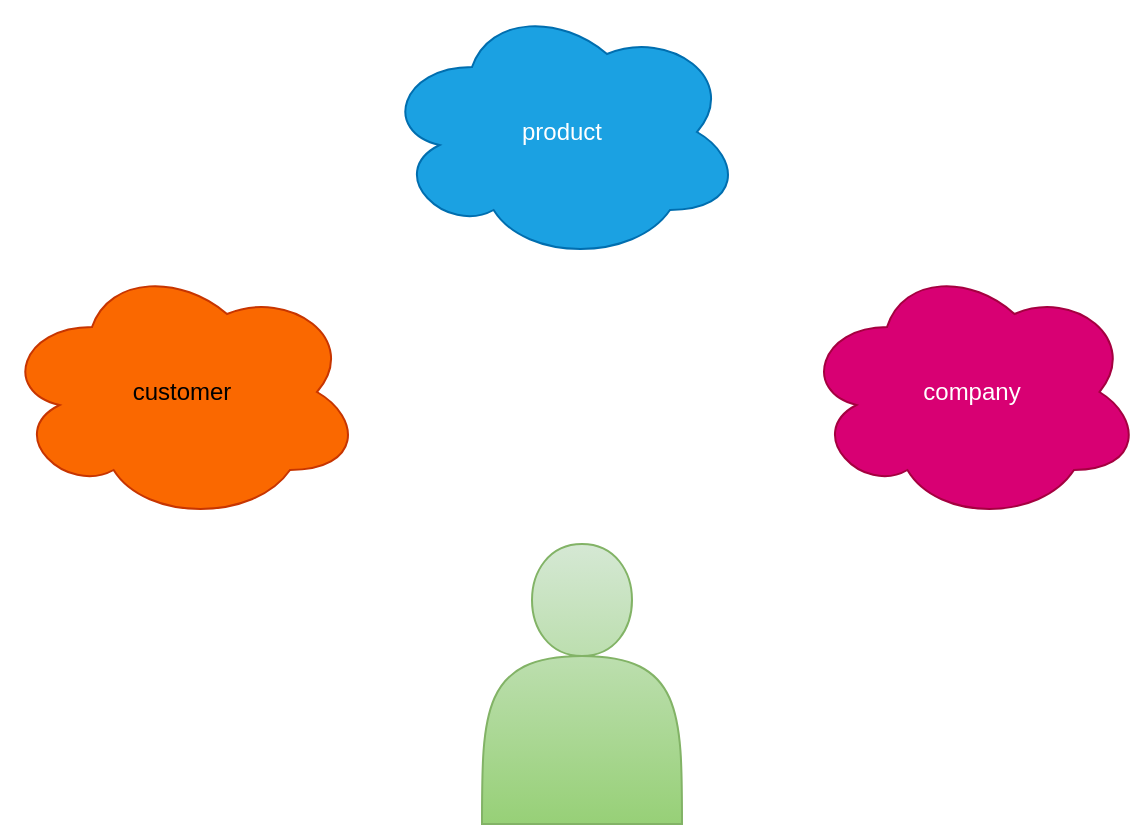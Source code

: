 <mxfile>
    <diagram id="WEydi-hGzILBYvjmdu5B" name="1st_Step">
        <mxGraphModel dx="1335" dy="909" grid="1" gridSize="10" guides="1" tooltips="1" connect="1" arrows="1" fold="1" page="1" pageScale="1" pageWidth="1169" pageHeight="827" math="0" shadow="0">
            <root>
                <mxCell id="0"/>
                <mxCell id="1" parent="0"/>
                <mxCell id="5" value="" style="shape=actor;whiteSpace=wrap;html=1;fillColor=#d5e8d4;strokeColor=#82b366;gradientColor=#97d077;" vertex="1" parent="1">
                    <mxGeometry x="500" y="490" width="100" height="140" as="geometry"/>
                </mxCell>
                <mxCell id="6" value="customer" style="ellipse;shape=cloud;whiteSpace=wrap;html=1;fillColor=#fa6800;fontColor=#000000;strokeColor=#C73500;" vertex="1" parent="1">
                    <mxGeometry x="260" y="349" width="180" height="130" as="geometry"/>
                </mxCell>
                <mxCell id="7" value="product" style="ellipse;shape=cloud;whiteSpace=wrap;html=1;fillColor=#1ba1e2;strokeColor=#006EAF;fontColor=#ffffff;" vertex="1" parent="1">
                    <mxGeometry x="450" y="219" width="180" height="130" as="geometry"/>
                </mxCell>
                <mxCell id="8" value="company" style="ellipse;shape=cloud;whiteSpace=wrap;html=1;fillColor=#d80073;fontColor=#ffffff;strokeColor=#A50040;" vertex="1" parent="1">
                    <mxGeometry x="660" y="349" width="170" height="130" as="geometry"/>
                </mxCell>
            </root>
        </mxGraphModel>
    </diagram>
</mxfile>